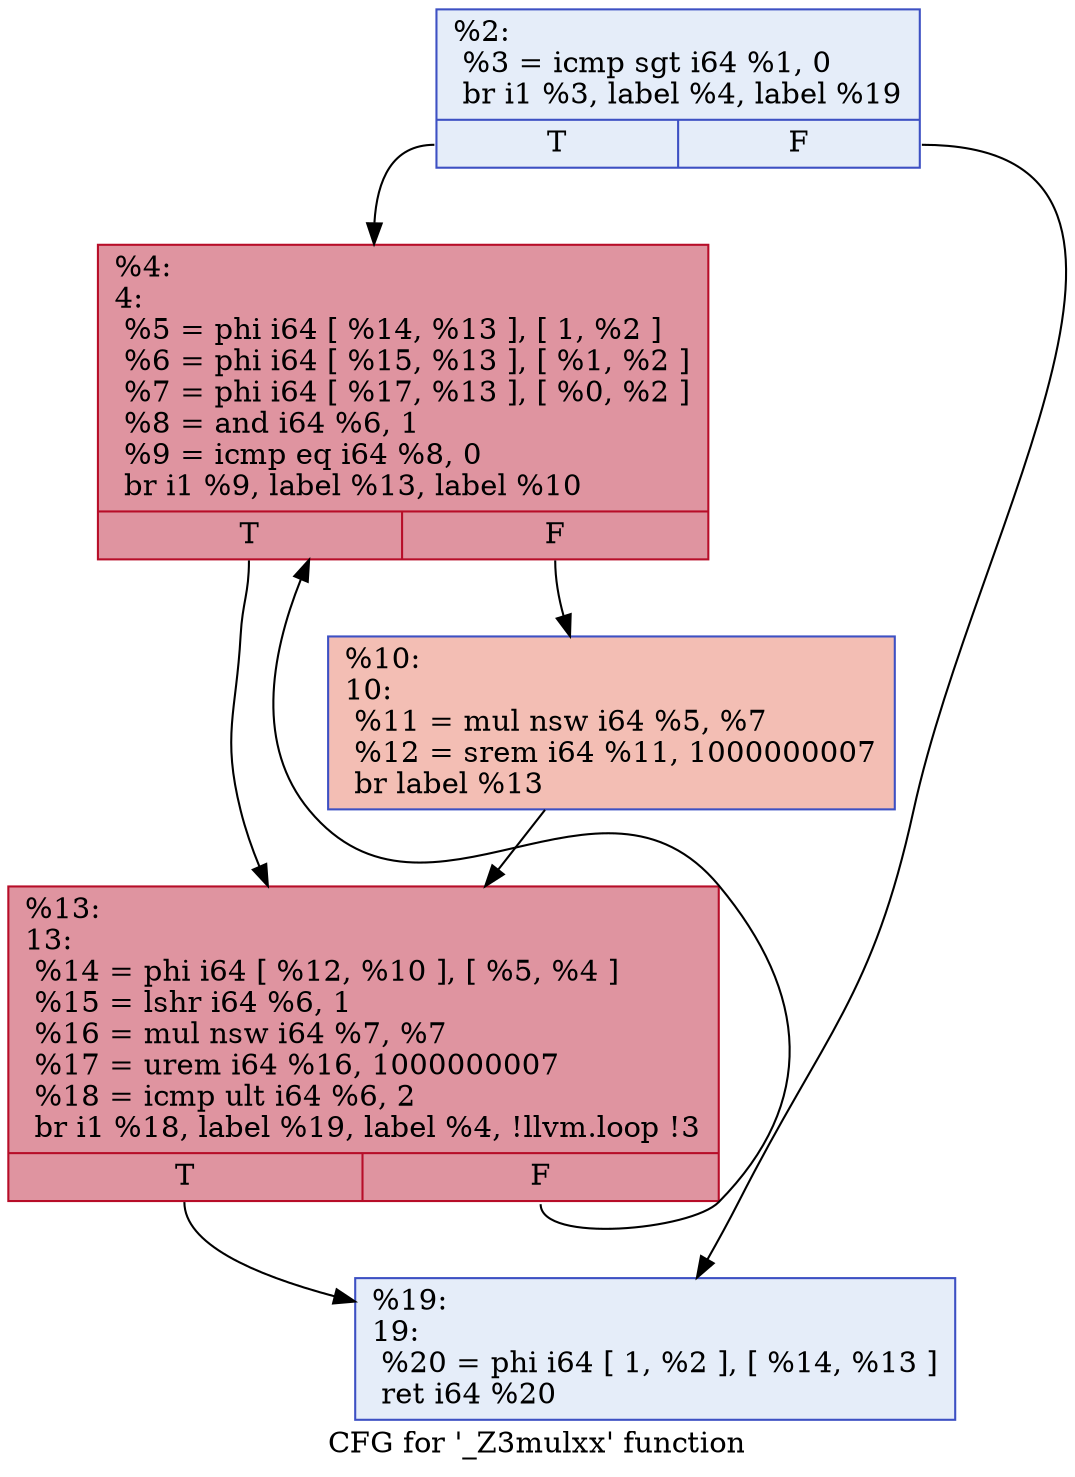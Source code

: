 digraph "CFG for '_Z3mulxx' function" {
	label="CFG for '_Z3mulxx' function";

	Node0x557fc67e1da0 [shape=record,color="#3d50c3ff", style=filled, fillcolor="#c5d6f270",label="{%2:\l  %3 = icmp sgt i64 %1, 0\l  br i1 %3, label %4, label %19\l|{<s0>T|<s1>F}}"];
	Node0x557fc67e1da0:s0 -> Node0x557fc67e1f20;
	Node0x557fc67e1da0:s1 -> Node0x557fc67e1f70;
	Node0x557fc67e1f20 [shape=record,color="#b70d28ff", style=filled, fillcolor="#b70d2870",label="{%4:\l4:                                                \l  %5 = phi i64 [ %14, %13 ], [ 1, %2 ]\l  %6 = phi i64 [ %15, %13 ], [ %1, %2 ]\l  %7 = phi i64 [ %17, %13 ], [ %0, %2 ]\l  %8 = and i64 %6, 1\l  %9 = icmp eq i64 %8, 0\l  br i1 %9, label %13, label %10\l|{<s0>T|<s1>F}}"];
	Node0x557fc67e1f20:s0 -> Node0x557fc67e2100;
	Node0x557fc67e1f20:s1 -> Node0x557fc67e20b0;
	Node0x557fc67e20b0 [shape=record,color="#3d50c3ff", style=filled, fillcolor="#e36c5570",label="{%10:\l10:                                               \l  %11 = mul nsw i64 %5, %7\l  %12 = srem i64 %11, 1000000007\l  br label %13\l}"];
	Node0x557fc67e20b0 -> Node0x557fc67e2100;
	Node0x557fc67e2100 [shape=record,color="#b70d28ff", style=filled, fillcolor="#b70d2870",label="{%13:\l13:                                               \l  %14 = phi i64 [ %12, %10 ], [ %5, %4 ]\l  %15 = lshr i64 %6, 1\l  %16 = mul nsw i64 %7, %7\l  %17 = urem i64 %16, 1000000007\l  %18 = icmp ult i64 %6, 2\l  br i1 %18, label %19, label %4, !llvm.loop !3\l|{<s0>T|<s1>F}}"];
	Node0x557fc67e2100:s0 -> Node0x557fc67e1f70;
	Node0x557fc67e2100:s1 -> Node0x557fc67e1f20;
	Node0x557fc67e1f70 [shape=record,color="#3d50c3ff", style=filled, fillcolor="#c5d6f270",label="{%19:\l19:                                               \l  %20 = phi i64 [ 1, %2 ], [ %14, %13 ]\l  ret i64 %20\l}"];
}
